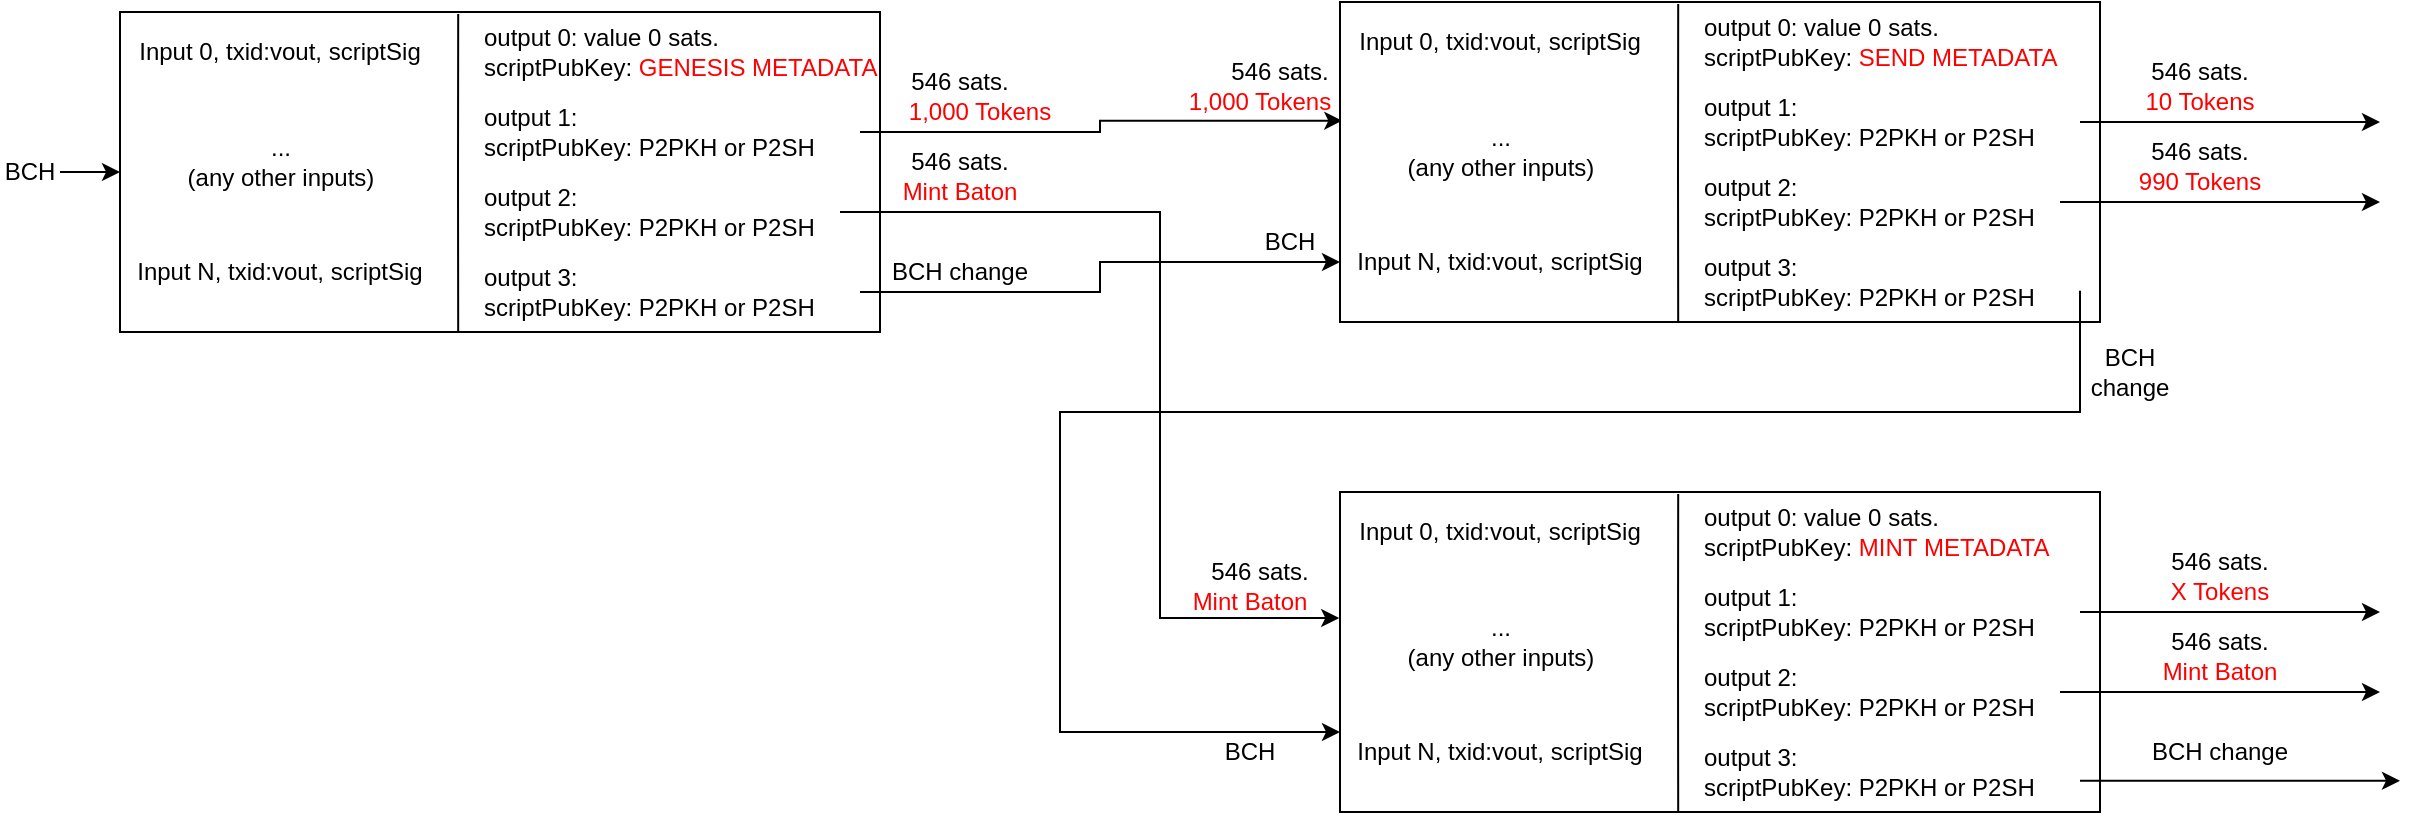 <mxfile version="13.10.0" type="github">
  <diagram id="DNg9V2jsF8NSnpXROGT9" name="Page-1">
    <mxGraphModel dx="1440" dy="1312" grid="1" gridSize="10" guides="1" tooltips="1" connect="1" arrows="1" fold="1" page="1" pageScale="1" pageWidth="1700" pageHeight="1100" math="0" shadow="0">
      <root>
        <mxCell id="0" />
        <mxCell id="1" parent="0" />
        <mxCell id="EfIZh7Z6Vbl0Ue_rGGfy-1" value="" style="rounded=0;whiteSpace=wrap;html=1;" parent="1" vertex="1">
          <mxGeometry x="90" y="190" width="380" height="160" as="geometry" />
        </mxCell>
        <mxCell id="EfIZh7Z6Vbl0Ue_rGGfy-3" value="" style="endArrow=none;html=1;entryX=0.445;entryY=0.006;entryDx=0;entryDy=0;exitX=0.445;exitY=1;exitDx=0;exitDy=0;exitPerimeter=0;entryPerimeter=0;" parent="1" source="EfIZh7Z6Vbl0Ue_rGGfy-1" target="EfIZh7Z6Vbl0Ue_rGGfy-1" edge="1">
          <mxGeometry width="50" height="50" relative="1" as="geometry">
            <mxPoint x="360" y="310" as="sourcePoint" />
            <mxPoint x="410" y="260" as="targetPoint" />
            <Array as="points">
              <mxPoint x="259" y="270" />
            </Array>
          </mxGeometry>
        </mxCell>
        <mxCell id="EfIZh7Z6Vbl0Ue_rGGfy-10" value="Input 0, txid:vout, scriptSig" style="text;html=1;strokeColor=none;fillColor=none;align=center;verticalAlign=middle;whiteSpace=wrap;rounded=0;" parent="1" vertex="1">
          <mxGeometry x="90" y="200" width="160" height="20" as="geometry" />
        </mxCell>
        <mxCell id="EfIZh7Z6Vbl0Ue_rGGfy-11" value="Input N, txid:vout, scriptSig" style="text;html=1;strokeColor=none;fillColor=none;align=center;verticalAlign=middle;whiteSpace=wrap;rounded=0;" parent="1" vertex="1">
          <mxGeometry x="90" y="310" width="160" height="20" as="geometry" />
        </mxCell>
        <mxCell id="EfIZh7Z6Vbl0Ue_rGGfy-13" value="output 0: value 0 sats.&lt;br&gt;scriptPubKey: &lt;font color=&quot;#ff0000&quot;&gt;GENESIS METADATA&lt;/font&gt;" style="text;html=1;strokeColor=none;fillColor=none;align=left;verticalAlign=middle;whiteSpace=wrap;rounded=0;" parent="1" vertex="1">
          <mxGeometry x="270" y="200" width="210" height="20" as="geometry" />
        </mxCell>
        <mxCell id="EfIZh7Z6Vbl0Ue_rGGfy-14" value="...&lt;br&gt;(any other inputs)" style="text;html=1;strokeColor=none;fillColor=none;align=center;verticalAlign=middle;whiteSpace=wrap;rounded=0;" parent="1" vertex="1">
          <mxGeometry x="107.5" y="250" width="125" height="30" as="geometry" />
        </mxCell>
        <mxCell id="EfIZh7Z6Vbl0Ue_rGGfy-23" style="edgeStyle=orthogonalEdgeStyle;rounded=0;orthogonalLoop=1;jettySize=auto;html=1;entryX=0.003;entryY=0.371;entryDx=0;entryDy=0;entryPerimeter=0;" parent="1" source="EfIZh7Z6Vbl0Ue_rGGfy-16" target="EfIZh7Z6Vbl0Ue_rGGfy-33" edge="1">
          <mxGeometry relative="1" as="geometry">
            <mxPoint x="700" y="250" as="targetPoint" />
          </mxGeometry>
        </mxCell>
        <mxCell id="EfIZh7Z6Vbl0Ue_rGGfy-16" value="output 1:&amp;nbsp;&lt;br&gt;scriptPubKey: P2PKH or P2SH" style="text;html=1;strokeColor=none;fillColor=none;align=left;verticalAlign=middle;whiteSpace=wrap;rounded=0;" parent="1" vertex="1">
          <mxGeometry x="270" y="240" width="190" height="20" as="geometry" />
        </mxCell>
        <mxCell id="EfIZh7Z6Vbl0Ue_rGGfy-31" style="edgeStyle=orthogonalEdgeStyle;rounded=0;orthogonalLoop=1;jettySize=auto;html=1;exitX=1;exitY=0.5;exitDx=0;exitDy=0;entryX=-0.001;entryY=0.394;entryDx=0;entryDy=0;entryPerimeter=0;" parent="1" source="EfIZh7Z6Vbl0Ue_rGGfy-18" target="EfIZh7Z6Vbl0Ue_rGGfy-48" edge="1">
          <mxGeometry relative="1" as="geometry">
            <mxPoint x="610" y="480" as="targetPoint" />
            <Array as="points">
              <mxPoint x="610" y="290" />
              <mxPoint x="610" y="493" />
            </Array>
          </mxGeometry>
        </mxCell>
        <mxCell id="EfIZh7Z6Vbl0Ue_rGGfy-18" value="output 2:&lt;br&gt;scriptPubKey: P2PKH or P2SH" style="text;html=1;strokeColor=none;fillColor=none;align=left;verticalAlign=middle;whiteSpace=wrap;rounded=0;" parent="1" vertex="1">
          <mxGeometry x="270" y="280" width="180" height="20" as="geometry" />
        </mxCell>
        <mxCell id="EfIZh7Z6Vbl0Ue_rGGfy-25" style="edgeStyle=orthogonalEdgeStyle;rounded=0;orthogonalLoop=1;jettySize=auto;html=1;entryX=0;entryY=0.5;entryDx=0;entryDy=0;" parent="1" source="EfIZh7Z6Vbl0Ue_rGGfy-19" target="EfIZh7Z6Vbl0Ue_rGGfy-36" edge="1">
          <mxGeometry relative="1" as="geometry">
            <mxPoint x="580" y="330" as="targetPoint" />
          </mxGeometry>
        </mxCell>
        <mxCell id="EfIZh7Z6Vbl0Ue_rGGfy-19" value="output 3:&lt;br&gt;scriptPubKey: P2PKH or P2SH" style="text;html=1;strokeColor=none;fillColor=none;align=left;verticalAlign=middle;whiteSpace=wrap;rounded=0;" parent="1" vertex="1">
          <mxGeometry x="270" y="320" width="190" height="20" as="geometry" />
        </mxCell>
        <mxCell id="EfIZh7Z6Vbl0Ue_rGGfy-27" value="&lt;font color=&quot;#ff0000&quot;&gt;1,000 Tokens&lt;/font&gt;" style="text;html=1;strokeColor=none;fillColor=none;align=center;verticalAlign=middle;whiteSpace=wrap;rounded=0;" parent="1" vertex="1">
          <mxGeometry x="470" y="230" width="100" height="20" as="geometry" />
        </mxCell>
        <mxCell id="EfIZh7Z6Vbl0Ue_rGGfy-30" value="&lt;font color=&quot;#ff0000&quot;&gt;Mint Baton&lt;/font&gt;" style="text;html=1;strokeColor=none;fillColor=none;align=center;verticalAlign=middle;whiteSpace=wrap;rounded=0;" parent="1" vertex="1">
          <mxGeometry x="460" y="270" width="100" height="20" as="geometry" />
        </mxCell>
        <mxCell id="EfIZh7Z6Vbl0Ue_rGGfy-32" value="BCH change" style="text;html=1;strokeColor=none;fillColor=none;align=center;verticalAlign=middle;whiteSpace=wrap;rounded=0;" parent="1" vertex="1">
          <mxGeometry x="460" y="310" width="100" height="20" as="geometry" />
        </mxCell>
        <mxCell id="EfIZh7Z6Vbl0Ue_rGGfy-33" value="" style="rounded=0;whiteSpace=wrap;html=1;" parent="1" vertex="1">
          <mxGeometry x="700" y="185" width="380" height="160" as="geometry" />
        </mxCell>
        <mxCell id="EfIZh7Z6Vbl0Ue_rGGfy-34" value="" style="endArrow=none;html=1;entryX=0.445;entryY=0.006;entryDx=0;entryDy=0;exitX=0.445;exitY=1;exitDx=0;exitDy=0;exitPerimeter=0;entryPerimeter=0;" parent="1" source="EfIZh7Z6Vbl0Ue_rGGfy-33" target="EfIZh7Z6Vbl0Ue_rGGfy-33" edge="1">
          <mxGeometry width="50" height="50" relative="1" as="geometry">
            <mxPoint x="970" y="305" as="sourcePoint" />
            <mxPoint x="1020" y="255" as="targetPoint" />
            <Array as="points">
              <mxPoint x="869" y="265" />
            </Array>
          </mxGeometry>
        </mxCell>
        <mxCell id="EfIZh7Z6Vbl0Ue_rGGfy-35" value="Input 0, txid:vout, scriptSig" style="text;html=1;strokeColor=none;fillColor=none;align=center;verticalAlign=middle;whiteSpace=wrap;rounded=0;" parent="1" vertex="1">
          <mxGeometry x="700" y="195" width="160" height="20" as="geometry" />
        </mxCell>
        <mxCell id="EfIZh7Z6Vbl0Ue_rGGfy-36" value="Input N, txid:vout, scriptSig" style="text;html=1;strokeColor=none;fillColor=none;align=center;verticalAlign=middle;whiteSpace=wrap;rounded=0;" parent="1" vertex="1">
          <mxGeometry x="700" y="305" width="160" height="20" as="geometry" />
        </mxCell>
        <mxCell id="EfIZh7Z6Vbl0Ue_rGGfy-37" value="output 0: value 0 sats.&lt;br&gt;scriptPubKey: &lt;font color=&quot;#ff0000&quot;&gt;SEND METADATA&lt;/font&gt;" style="text;html=1;strokeColor=none;fillColor=none;align=left;verticalAlign=middle;whiteSpace=wrap;rounded=0;" parent="1" vertex="1">
          <mxGeometry x="880" y="195" width="210" height="20" as="geometry" />
        </mxCell>
        <mxCell id="EfIZh7Z6Vbl0Ue_rGGfy-38" value="...&lt;br&gt;(any other inputs)" style="text;html=1;strokeColor=none;fillColor=none;align=center;verticalAlign=middle;whiteSpace=wrap;rounded=0;" parent="1" vertex="1">
          <mxGeometry x="717.5" y="245" width="125" height="30" as="geometry" />
        </mxCell>
        <mxCell id="EfIZh7Z6Vbl0Ue_rGGfy-42" style="edgeStyle=orthogonalEdgeStyle;rounded=0;orthogonalLoop=1;jettySize=auto;html=1;" parent="1" source="EfIZh7Z6Vbl0Ue_rGGfy-39" edge="1">
          <mxGeometry relative="1" as="geometry">
            <mxPoint x="1220" y="245" as="targetPoint" />
          </mxGeometry>
        </mxCell>
        <mxCell id="EfIZh7Z6Vbl0Ue_rGGfy-39" value="output 1:&lt;br&gt;scriptPubKey: P2PKH or P2SH" style="text;html=1;strokeColor=none;fillColor=none;align=left;verticalAlign=middle;whiteSpace=wrap;rounded=0;" parent="1" vertex="1">
          <mxGeometry x="880" y="235" width="190" height="20" as="geometry" />
        </mxCell>
        <mxCell id="EfIZh7Z6Vbl0Ue_rGGfy-43" style="edgeStyle=orthogonalEdgeStyle;rounded=0;orthogonalLoop=1;jettySize=auto;html=1;" parent="1" source="EfIZh7Z6Vbl0Ue_rGGfy-40" edge="1">
          <mxGeometry relative="1" as="geometry">
            <mxPoint x="1220" y="285" as="targetPoint" />
          </mxGeometry>
        </mxCell>
        <mxCell id="EfIZh7Z6Vbl0Ue_rGGfy-40" value="output 2:&lt;br&gt;scriptPubKey: P2PKH or P2SH" style="text;html=1;strokeColor=none;fillColor=none;align=left;verticalAlign=middle;whiteSpace=wrap;rounded=0;" parent="1" vertex="1">
          <mxGeometry x="880" y="275" width="180" height="20" as="geometry" />
        </mxCell>
        <mxCell id="EfIZh7Z6Vbl0Ue_rGGfy-41" value="output 3:&lt;br&gt;scriptPubKey: P2PKH or P2SH" style="text;html=1;strokeColor=none;fillColor=none;align=left;verticalAlign=middle;whiteSpace=wrap;rounded=0;" parent="1" vertex="1">
          <mxGeometry x="880" y="315" width="190" height="20" as="geometry" />
        </mxCell>
        <mxCell id="EfIZh7Z6Vbl0Ue_rGGfy-44" value="&lt;font color=&quot;#ff0000&quot;&gt;10 Tokens&lt;/font&gt;" style="text;html=1;strokeColor=none;fillColor=none;align=center;verticalAlign=middle;whiteSpace=wrap;rounded=0;" parent="1" vertex="1">
          <mxGeometry x="1080" y="225" width="100" height="20" as="geometry" />
        </mxCell>
        <mxCell id="EfIZh7Z6Vbl0Ue_rGGfy-45" value="&lt;font color=&quot;#ff0000&quot;&gt;990 Tokens&lt;/font&gt;" style="text;html=1;strokeColor=none;fillColor=none;align=center;verticalAlign=middle;whiteSpace=wrap;rounded=0;" parent="1" vertex="1">
          <mxGeometry x="1080" y="265" width="100" height="20" as="geometry" />
        </mxCell>
        <mxCell id="EfIZh7Z6Vbl0Ue_rGGfy-46" style="edgeStyle=orthogonalEdgeStyle;rounded=0;orthogonalLoop=1;jettySize=auto;html=1;entryX=0;entryY=0;entryDx=0;entryDy=0;" parent="1" edge="1" target="EfIZh7Z6Vbl0Ue_rGGfy-51">
          <mxGeometry relative="1" as="geometry">
            <mxPoint x="1230" y="329.41" as="targetPoint" />
            <mxPoint x="1070" y="329.41" as="sourcePoint" />
            <Array as="points">
              <mxPoint x="1070" y="390" />
              <mxPoint x="560" y="390" />
              <mxPoint x="560" y="550" />
            </Array>
          </mxGeometry>
        </mxCell>
        <mxCell id="EfIZh7Z6Vbl0Ue_rGGfy-47" value="BCH change" style="text;html=1;strokeColor=none;fillColor=none;align=center;verticalAlign=middle;whiteSpace=wrap;rounded=0;" parent="1" vertex="1">
          <mxGeometry x="1060" y="360" width="70" height="20" as="geometry" />
        </mxCell>
        <mxCell id="EfIZh7Z6Vbl0Ue_rGGfy-48" value="" style="rounded=0;whiteSpace=wrap;html=1;" parent="1" vertex="1">
          <mxGeometry x="700" y="430" width="380" height="160" as="geometry" />
        </mxCell>
        <mxCell id="EfIZh7Z6Vbl0Ue_rGGfy-49" value="" style="endArrow=none;html=1;entryX=0.445;entryY=0.006;entryDx=0;entryDy=0;exitX=0.445;exitY=1;exitDx=0;exitDy=0;exitPerimeter=0;entryPerimeter=0;" parent="1" source="EfIZh7Z6Vbl0Ue_rGGfy-48" target="EfIZh7Z6Vbl0Ue_rGGfy-48" edge="1">
          <mxGeometry width="50" height="50" relative="1" as="geometry">
            <mxPoint x="970" y="550" as="sourcePoint" />
            <mxPoint x="1020" y="500" as="targetPoint" />
            <Array as="points">
              <mxPoint x="869" y="510" />
            </Array>
          </mxGeometry>
        </mxCell>
        <mxCell id="EfIZh7Z6Vbl0Ue_rGGfy-50" value="Input 0, txid:vout, scriptSig" style="text;html=1;strokeColor=none;fillColor=none;align=center;verticalAlign=middle;whiteSpace=wrap;rounded=0;" parent="1" vertex="1">
          <mxGeometry x="700" y="440" width="160" height="20" as="geometry" />
        </mxCell>
        <mxCell id="EfIZh7Z6Vbl0Ue_rGGfy-51" value="Input N, txid:vout, scriptSig" style="text;html=1;strokeColor=none;fillColor=none;align=center;verticalAlign=middle;whiteSpace=wrap;rounded=0;" parent="1" vertex="1">
          <mxGeometry x="700" y="550" width="160" height="20" as="geometry" />
        </mxCell>
        <mxCell id="EfIZh7Z6Vbl0Ue_rGGfy-52" value="output 0: value 0 sats.&lt;br&gt;scriptPubKey: &lt;font color=&quot;#ff0000&quot;&gt;MINT&amp;nbsp;METADATA&lt;/font&gt;" style="text;html=1;strokeColor=none;fillColor=none;align=left;verticalAlign=middle;whiteSpace=wrap;rounded=0;" parent="1" vertex="1">
          <mxGeometry x="880" y="440" width="210" height="20" as="geometry" />
        </mxCell>
        <mxCell id="EfIZh7Z6Vbl0Ue_rGGfy-53" value="...&lt;br&gt;(any other inputs)" style="text;html=1;strokeColor=none;fillColor=none;align=center;verticalAlign=middle;whiteSpace=wrap;rounded=0;" parent="1" vertex="1">
          <mxGeometry x="717.5" y="490" width="125" height="30" as="geometry" />
        </mxCell>
        <mxCell id="EfIZh7Z6Vbl0Ue_rGGfy-54" style="edgeStyle=orthogonalEdgeStyle;rounded=0;orthogonalLoop=1;jettySize=auto;html=1;" parent="1" source="EfIZh7Z6Vbl0Ue_rGGfy-55" edge="1">
          <mxGeometry relative="1" as="geometry">
            <mxPoint x="1220" y="490" as="targetPoint" />
          </mxGeometry>
        </mxCell>
        <mxCell id="EfIZh7Z6Vbl0Ue_rGGfy-55" value="output 1:&lt;br&gt;scriptPubKey: P2PKH or P2SH" style="text;html=1;strokeColor=none;fillColor=none;align=left;verticalAlign=middle;whiteSpace=wrap;rounded=0;" parent="1" vertex="1">
          <mxGeometry x="880" y="480" width="190" height="20" as="geometry" />
        </mxCell>
        <mxCell id="EfIZh7Z6Vbl0Ue_rGGfy-56" style="edgeStyle=orthogonalEdgeStyle;rounded=0;orthogonalLoop=1;jettySize=auto;html=1;" parent="1" source="EfIZh7Z6Vbl0Ue_rGGfy-57" edge="1">
          <mxGeometry relative="1" as="geometry">
            <mxPoint x="1220" y="530" as="targetPoint" />
          </mxGeometry>
        </mxCell>
        <mxCell id="EfIZh7Z6Vbl0Ue_rGGfy-57" value="output 2:&lt;br&gt;scriptPubKey: P2PKH or P2SH" style="text;html=1;strokeColor=none;fillColor=none;align=left;verticalAlign=middle;whiteSpace=wrap;rounded=0;" parent="1" vertex="1">
          <mxGeometry x="880" y="520" width="180" height="20" as="geometry" />
        </mxCell>
        <mxCell id="EfIZh7Z6Vbl0Ue_rGGfy-58" value="output 3:&lt;br&gt;scriptPubKey: P2PKH or P2SH" style="text;html=1;strokeColor=none;fillColor=none;align=left;verticalAlign=middle;whiteSpace=wrap;rounded=0;" parent="1" vertex="1">
          <mxGeometry x="880" y="560" width="190" height="20" as="geometry" />
        </mxCell>
        <mxCell id="EfIZh7Z6Vbl0Ue_rGGfy-59" value="&lt;font color=&quot;#ff0000&quot;&gt;X Tokens&lt;/font&gt;" style="text;html=1;strokeColor=none;fillColor=none;align=center;verticalAlign=middle;whiteSpace=wrap;rounded=0;" parent="1" vertex="1">
          <mxGeometry x="1090" y="470" width="100" height="20" as="geometry" />
        </mxCell>
        <mxCell id="EfIZh7Z6Vbl0Ue_rGGfy-60" value="&lt;font color=&quot;#ff0000&quot;&gt;Mint Baton&lt;/font&gt;" style="text;html=1;strokeColor=none;fillColor=none;align=center;verticalAlign=middle;whiteSpace=wrap;rounded=0;" parent="1" vertex="1">
          <mxGeometry x="1090" y="510" width="100" height="20" as="geometry" />
        </mxCell>
        <mxCell id="EfIZh7Z6Vbl0Ue_rGGfy-61" style="edgeStyle=orthogonalEdgeStyle;rounded=0;orthogonalLoop=1;jettySize=auto;html=1;" parent="1" edge="1">
          <mxGeometry relative="1" as="geometry">
            <mxPoint x="1230" y="574.41" as="targetPoint" />
            <mxPoint x="1070" y="574.41" as="sourcePoint" />
          </mxGeometry>
        </mxCell>
        <mxCell id="EfIZh7Z6Vbl0Ue_rGGfy-62" value="BCH change" style="text;html=1;strokeColor=none;fillColor=none;align=center;verticalAlign=middle;whiteSpace=wrap;rounded=0;" parent="1" vertex="1">
          <mxGeometry x="1090" y="550" width="100" height="20" as="geometry" />
        </mxCell>
        <mxCell id="oXpDcYB2q58urrO-zEWc-7" style="edgeStyle=orthogonalEdgeStyle;rounded=0;orthogonalLoop=1;jettySize=auto;html=1;entryX=0;entryY=0.5;entryDx=0;entryDy=0;startArrow=none;startFill=0;endArrow=classic;endFill=1;" edge="1" parent="1" source="oXpDcYB2q58urrO-zEWc-2" target="EfIZh7Z6Vbl0Ue_rGGfy-1">
          <mxGeometry relative="1" as="geometry" />
        </mxCell>
        <mxCell id="oXpDcYB2q58urrO-zEWc-2" value="BCH" style="text;html=1;strokeColor=none;fillColor=none;align=center;verticalAlign=middle;whiteSpace=wrap;rounded=0;" vertex="1" parent="1">
          <mxGeometry x="30" y="260" width="30" height="20" as="geometry" />
        </mxCell>
        <mxCell id="oXpDcYB2q58urrO-zEWc-8" value="&lt;font color=&quot;#ff0000&quot;&gt;1,000 Tokens&lt;/font&gt;" style="text;html=1;strokeColor=none;fillColor=none;align=center;verticalAlign=middle;whiteSpace=wrap;rounded=0;" vertex="1" parent="1">
          <mxGeometry x="610" y="225" width="100" height="20" as="geometry" />
        </mxCell>
        <mxCell id="oXpDcYB2q58urrO-zEWc-9" value="BCH" style="text;html=1;strokeColor=none;fillColor=none;align=center;verticalAlign=middle;whiteSpace=wrap;rounded=0;" vertex="1" parent="1">
          <mxGeometry x="650" y="295" width="50" height="20" as="geometry" />
        </mxCell>
        <mxCell id="oXpDcYB2q58urrO-zEWc-10" value="546 sats." style="text;html=1;strokeColor=none;fillColor=none;align=center;verticalAlign=middle;whiteSpace=wrap;rounded=0;" vertex="1" parent="1">
          <mxGeometry x="640" y="210" width="60" height="20" as="geometry" />
        </mxCell>
        <mxCell id="oXpDcYB2q58urrO-zEWc-11" value="&lt;font color=&quot;#ff0000&quot;&gt;Mint Baton&lt;/font&gt;" style="text;html=1;strokeColor=none;fillColor=none;align=center;verticalAlign=middle;whiteSpace=wrap;rounded=0;" vertex="1" parent="1">
          <mxGeometry x="605" y="475" width="100" height="20" as="geometry" />
        </mxCell>
        <mxCell id="oXpDcYB2q58urrO-zEWc-12" value="546 sats." style="text;html=1;strokeColor=none;fillColor=none;align=center;verticalAlign=middle;whiteSpace=wrap;rounded=0;" vertex="1" parent="1">
          <mxGeometry x="630" y="460" width="60" height="20" as="geometry" />
        </mxCell>
        <mxCell id="oXpDcYB2q58urrO-zEWc-13" value="BCH" style="text;html=1;strokeColor=none;fillColor=none;align=center;verticalAlign=middle;whiteSpace=wrap;rounded=0;" vertex="1" parent="1">
          <mxGeometry x="630" y="550" width="50" height="20" as="geometry" />
        </mxCell>
        <mxCell id="oXpDcYB2q58urrO-zEWc-14" value="546 sats." style="text;html=1;strokeColor=none;fillColor=none;align=center;verticalAlign=middle;whiteSpace=wrap;rounded=0;" vertex="1" parent="1">
          <mxGeometry x="480" y="215" width="60" height="20" as="geometry" />
        </mxCell>
        <mxCell id="oXpDcYB2q58urrO-zEWc-15" value="546 sats." style="text;html=1;strokeColor=none;fillColor=none;align=center;verticalAlign=middle;whiteSpace=wrap;rounded=0;" vertex="1" parent="1">
          <mxGeometry x="480" y="255" width="60" height="20" as="geometry" />
        </mxCell>
        <mxCell id="oXpDcYB2q58urrO-zEWc-16" value="546 sats." style="text;html=1;strokeColor=none;fillColor=none;align=center;verticalAlign=middle;whiteSpace=wrap;rounded=0;" vertex="1" parent="1">
          <mxGeometry x="1100" y="210" width="60" height="20" as="geometry" />
        </mxCell>
        <mxCell id="oXpDcYB2q58urrO-zEWc-17" value="546 sats." style="text;html=1;strokeColor=none;fillColor=none;align=center;verticalAlign=middle;whiteSpace=wrap;rounded=0;" vertex="1" parent="1">
          <mxGeometry x="1100" y="250" width="60" height="20" as="geometry" />
        </mxCell>
        <mxCell id="oXpDcYB2q58urrO-zEWc-18" value="546 sats." style="text;html=1;strokeColor=none;fillColor=none;align=center;verticalAlign=middle;whiteSpace=wrap;rounded=0;" vertex="1" parent="1">
          <mxGeometry x="1110" y="455" width="60" height="20" as="geometry" />
        </mxCell>
        <mxCell id="oXpDcYB2q58urrO-zEWc-19" value="546 sats." style="text;html=1;strokeColor=none;fillColor=none;align=center;verticalAlign=middle;whiteSpace=wrap;rounded=0;" vertex="1" parent="1">
          <mxGeometry x="1110" y="495" width="60" height="20" as="geometry" />
        </mxCell>
      </root>
    </mxGraphModel>
  </diagram>
</mxfile>
